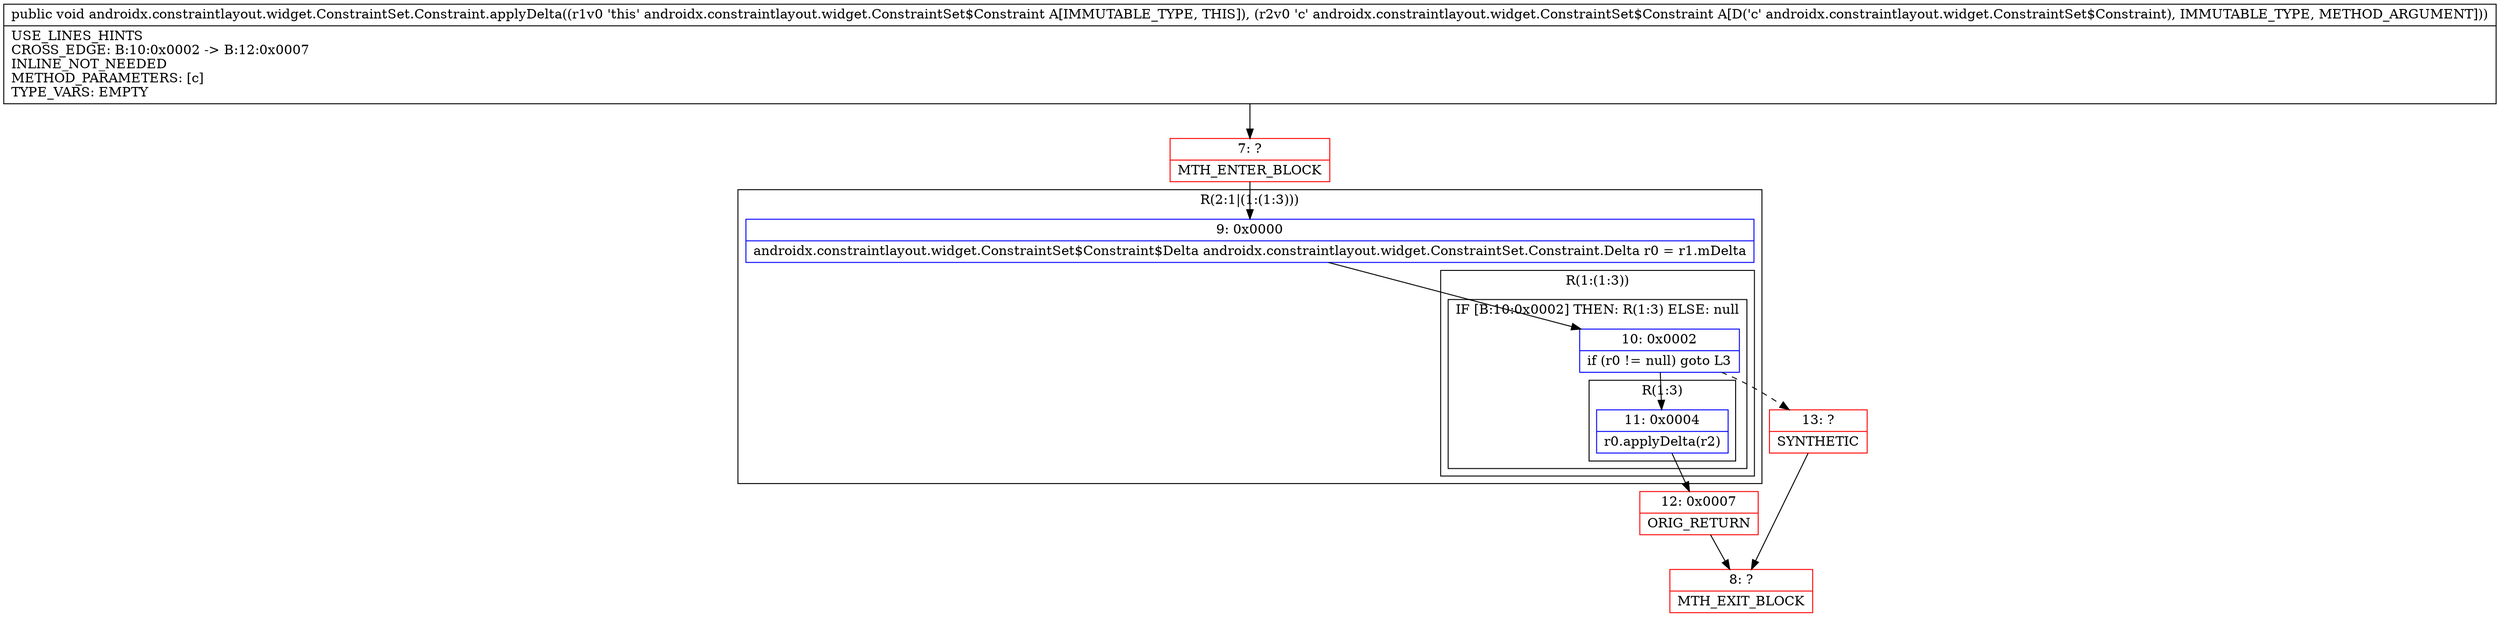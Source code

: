 digraph "CFG forandroidx.constraintlayout.widget.ConstraintSet.Constraint.applyDelta(Landroidx\/constraintlayout\/widget\/ConstraintSet$Constraint;)V" {
subgraph cluster_Region_281135618 {
label = "R(2:1|(1:(1:3)))";
node [shape=record,color=blue];
Node_9 [shape=record,label="{9\:\ 0x0000|androidx.constraintlayout.widget.ConstraintSet$Constraint$Delta androidx.constraintlayout.widget.ConstraintSet.Constraint.Delta r0 = r1.mDelta\l}"];
subgraph cluster_Region_190170915 {
label = "R(1:(1:3))";
node [shape=record,color=blue];
subgraph cluster_IfRegion_135569945 {
label = "IF [B:10:0x0002] THEN: R(1:3) ELSE: null";
node [shape=record,color=blue];
Node_10 [shape=record,label="{10\:\ 0x0002|if (r0 != null) goto L3\l}"];
subgraph cluster_Region_95262606 {
label = "R(1:3)";
node [shape=record,color=blue];
Node_11 [shape=record,label="{11\:\ 0x0004|r0.applyDelta(r2)\l}"];
}
}
}
}
Node_7 [shape=record,color=red,label="{7\:\ ?|MTH_ENTER_BLOCK\l}"];
Node_12 [shape=record,color=red,label="{12\:\ 0x0007|ORIG_RETURN\l}"];
Node_8 [shape=record,color=red,label="{8\:\ ?|MTH_EXIT_BLOCK\l}"];
Node_13 [shape=record,color=red,label="{13\:\ ?|SYNTHETIC\l}"];
MethodNode[shape=record,label="{public void androidx.constraintlayout.widget.ConstraintSet.Constraint.applyDelta((r1v0 'this' androidx.constraintlayout.widget.ConstraintSet$Constraint A[IMMUTABLE_TYPE, THIS]), (r2v0 'c' androidx.constraintlayout.widget.ConstraintSet$Constraint A[D('c' androidx.constraintlayout.widget.ConstraintSet$Constraint), IMMUTABLE_TYPE, METHOD_ARGUMENT]))  | USE_LINES_HINTS\lCROSS_EDGE: B:10:0x0002 \-\> B:12:0x0007\lINLINE_NOT_NEEDED\lMETHOD_PARAMETERS: [c]\lTYPE_VARS: EMPTY\l}"];
MethodNode -> Node_7;Node_9 -> Node_10;
Node_10 -> Node_11;
Node_10 -> Node_13[style=dashed];
Node_11 -> Node_12;
Node_7 -> Node_9;
Node_12 -> Node_8;
Node_13 -> Node_8;
}

